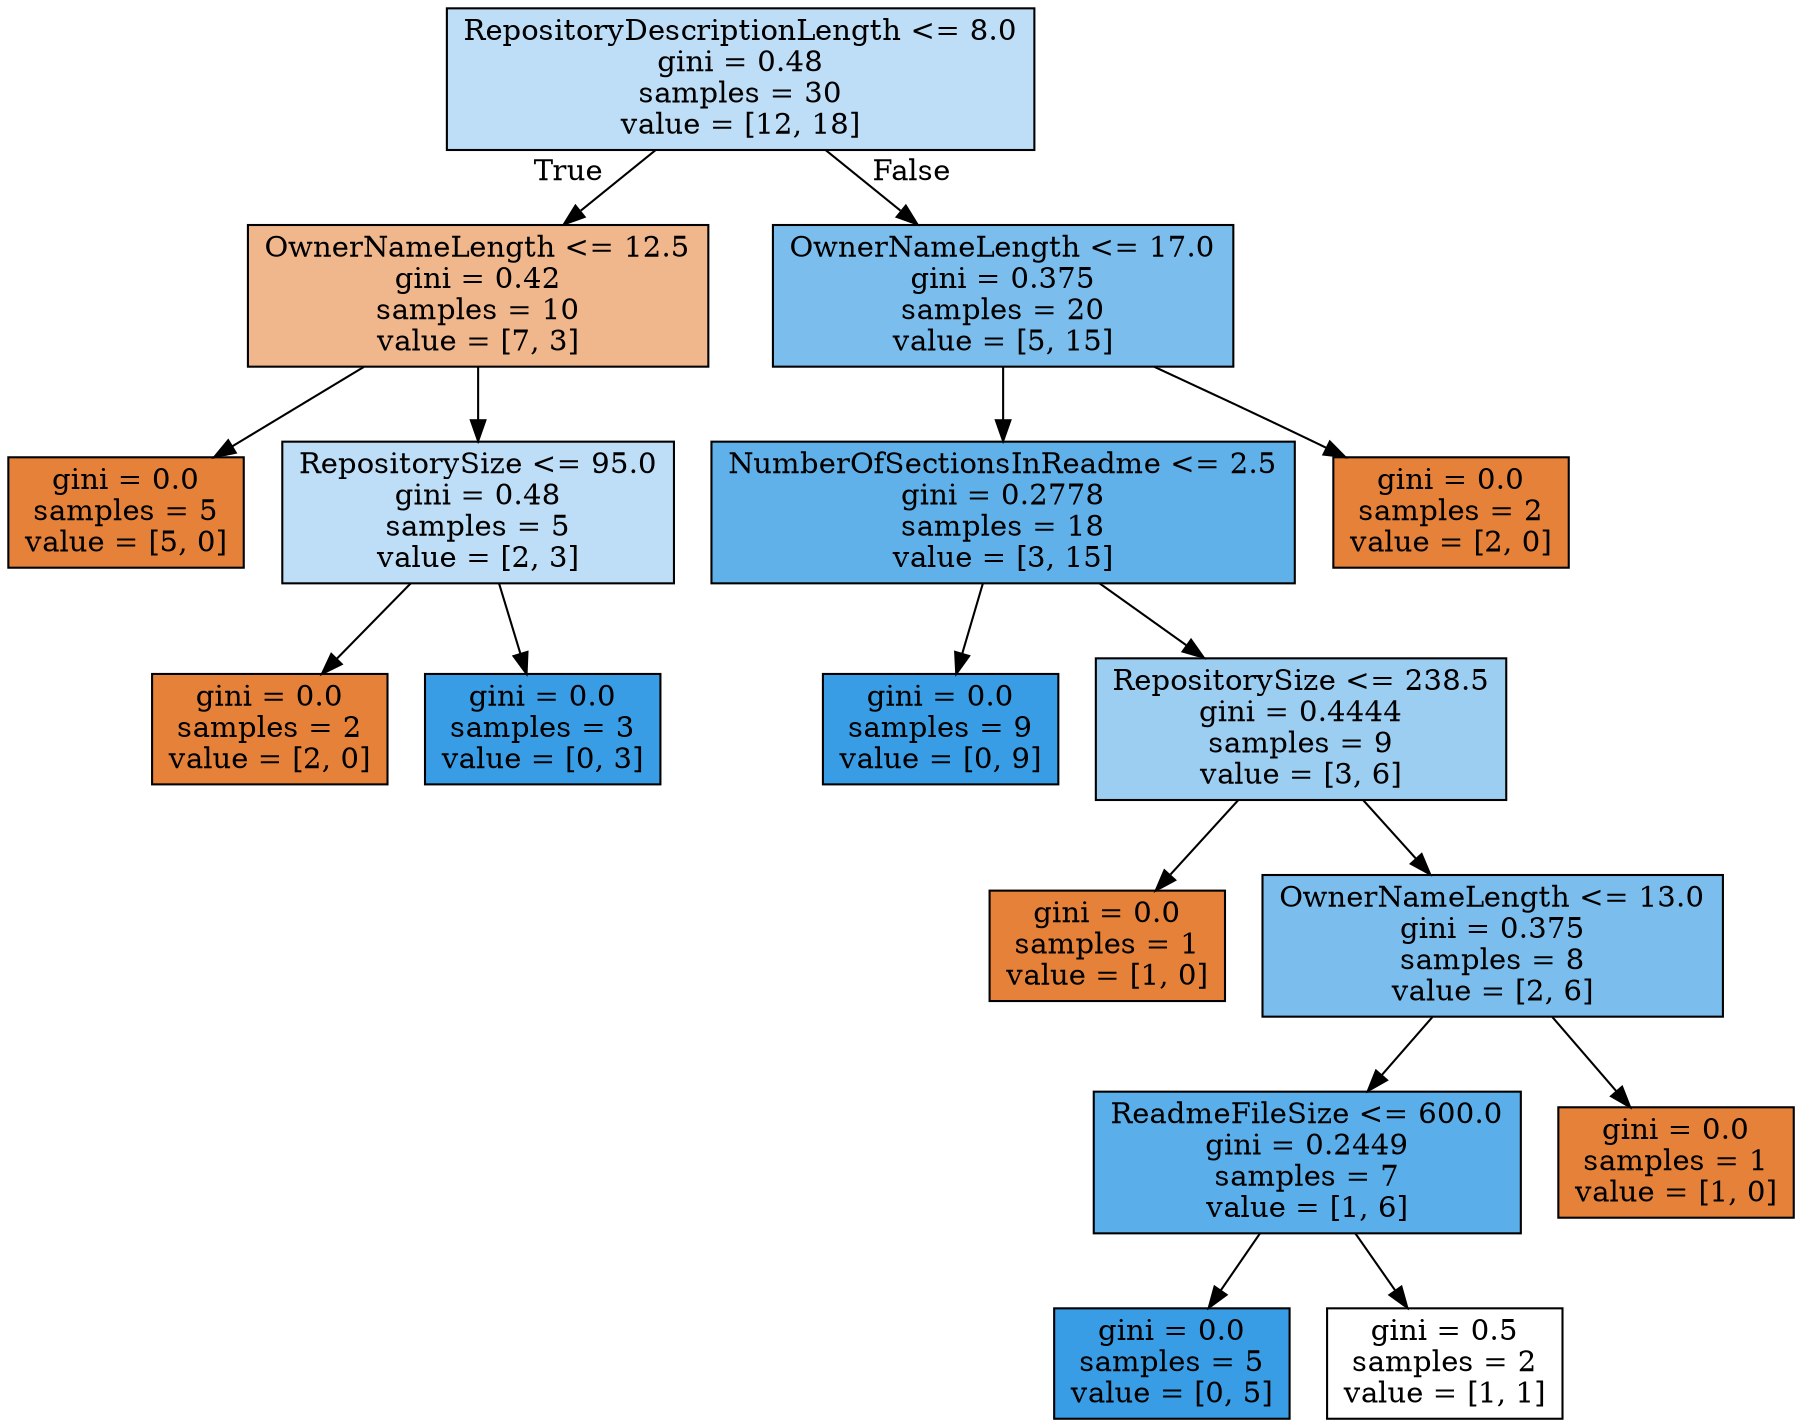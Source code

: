 digraph Tree {
node [shape=box, style="filled", color="black"] ;
0 [label="RepositoryDescriptionLength <= 8.0\ngini = 0.48\nsamples = 30\nvalue = [12, 18]", fillcolor="#399de555"] ;
1 [label="OwnerNameLength <= 12.5\ngini = 0.42\nsamples = 10\nvalue = [7, 3]", fillcolor="#e5813992"] ;
0 -> 1 [labeldistance=2.5, labelangle=45, headlabel="True"] ;
2 [label="gini = 0.0\nsamples = 5\nvalue = [5, 0]", fillcolor="#e58139ff"] ;
1 -> 2 ;
3 [label="RepositorySize <= 95.0\ngini = 0.48\nsamples = 5\nvalue = [2, 3]", fillcolor="#399de555"] ;
1 -> 3 ;
4 [label="gini = 0.0\nsamples = 2\nvalue = [2, 0]", fillcolor="#e58139ff"] ;
3 -> 4 ;
5 [label="gini = 0.0\nsamples = 3\nvalue = [0, 3]", fillcolor="#399de5ff"] ;
3 -> 5 ;
6 [label="OwnerNameLength <= 17.0\ngini = 0.375\nsamples = 20\nvalue = [5, 15]", fillcolor="#399de5aa"] ;
0 -> 6 [labeldistance=2.5, labelangle=-45, headlabel="False"] ;
7 [label="NumberOfSectionsInReadme <= 2.5\ngini = 0.2778\nsamples = 18\nvalue = [3, 15]", fillcolor="#399de5cc"] ;
6 -> 7 ;
8 [label="gini = 0.0\nsamples = 9\nvalue = [0, 9]", fillcolor="#399de5ff"] ;
7 -> 8 ;
9 [label="RepositorySize <= 238.5\ngini = 0.4444\nsamples = 9\nvalue = [3, 6]", fillcolor="#399de57f"] ;
7 -> 9 ;
10 [label="gini = 0.0\nsamples = 1\nvalue = [1, 0]", fillcolor="#e58139ff"] ;
9 -> 10 ;
11 [label="OwnerNameLength <= 13.0\ngini = 0.375\nsamples = 8\nvalue = [2, 6]", fillcolor="#399de5aa"] ;
9 -> 11 ;
12 [label="ReadmeFileSize <= 600.0\ngini = 0.2449\nsamples = 7\nvalue = [1, 6]", fillcolor="#399de5d4"] ;
11 -> 12 ;
13 [label="gini = 0.0\nsamples = 5\nvalue = [0, 5]", fillcolor="#399de5ff"] ;
12 -> 13 ;
14 [label="gini = 0.5\nsamples = 2\nvalue = [1, 1]", fillcolor="#e5813900"] ;
12 -> 14 ;
15 [label="gini = 0.0\nsamples = 1\nvalue = [1, 0]", fillcolor="#e58139ff"] ;
11 -> 15 ;
16 [label="gini = 0.0\nsamples = 2\nvalue = [2, 0]", fillcolor="#e58139ff"] ;
6 -> 16 ;
}
